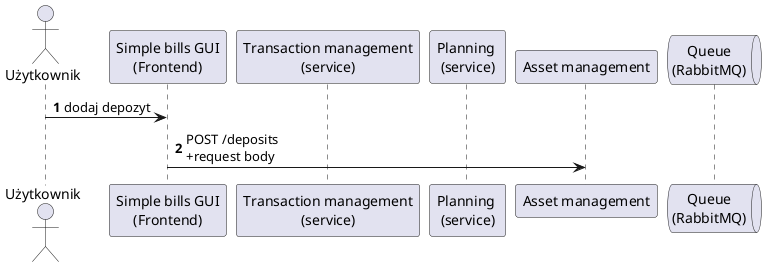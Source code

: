 @startuml
'https://plantuml.com/sequence-diagram

autonumber

actor Użytkownik as user
participant "Simple bills GUI\n(Frontend)" as gui
participant "Transaction management\n(service)" as transaction
participant "Planning \n(service)" as planning
participant "Asset management" as asset
queue "Queue\n(RabbitMQ)" as rabbit

user -> gui: dodaj depozyt

gui -> asset: POST /deposits\n+request body

@enduml